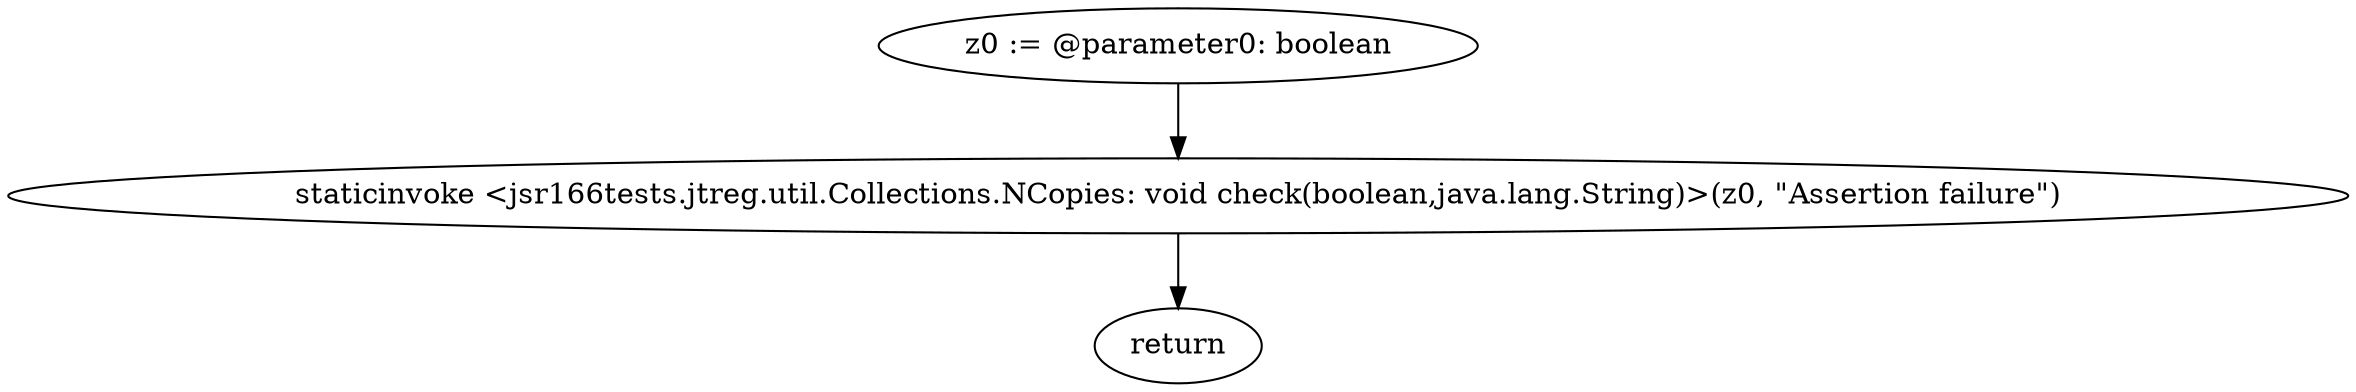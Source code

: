 digraph "unitGraph" {
    "z0 := @parameter0: boolean"
    "staticinvoke <jsr166tests.jtreg.util.Collections.NCopies: void check(boolean,java.lang.String)>(z0, \"Assertion failure\")"
    "return"
    "z0 := @parameter0: boolean"->"staticinvoke <jsr166tests.jtreg.util.Collections.NCopies: void check(boolean,java.lang.String)>(z0, \"Assertion failure\")";
    "staticinvoke <jsr166tests.jtreg.util.Collections.NCopies: void check(boolean,java.lang.String)>(z0, \"Assertion failure\")"->"return";
}
